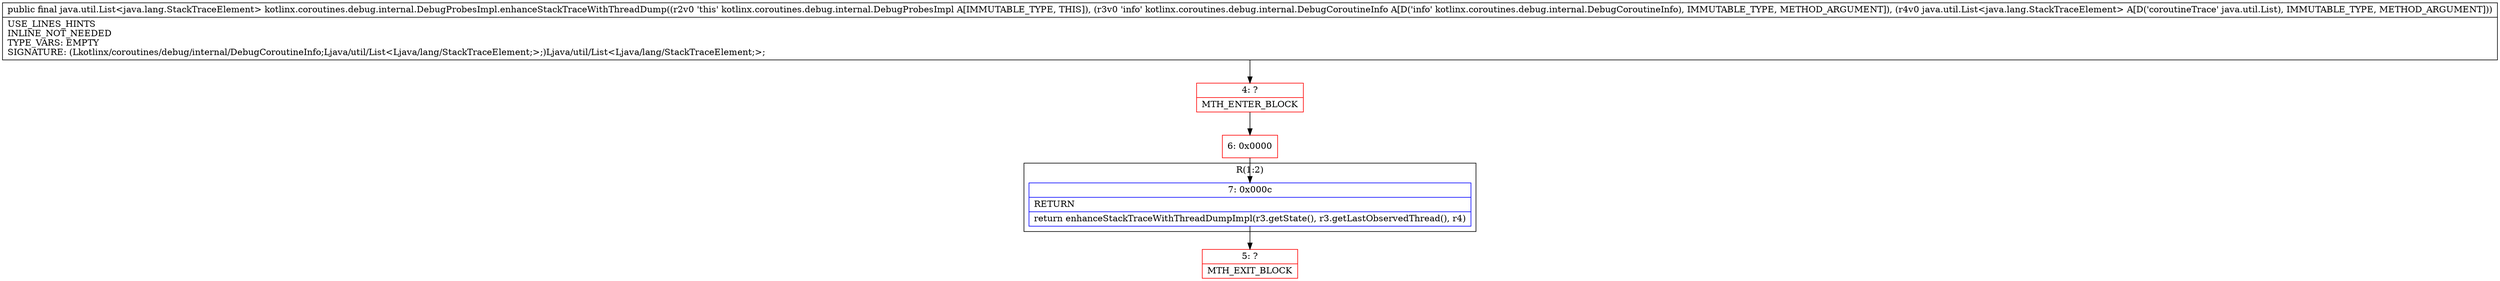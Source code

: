 digraph "CFG forkotlinx.coroutines.debug.internal.DebugProbesImpl.enhanceStackTraceWithThreadDump(Lkotlinx\/coroutines\/debug\/internal\/DebugCoroutineInfo;Ljava\/util\/List;)Ljava\/util\/List;" {
subgraph cluster_Region_666671405 {
label = "R(1:2)";
node [shape=record,color=blue];
Node_7 [shape=record,label="{7\:\ 0x000c|RETURN\l|return enhanceStackTraceWithThreadDumpImpl(r3.getState(), r3.getLastObservedThread(), r4)\l}"];
}
Node_4 [shape=record,color=red,label="{4\:\ ?|MTH_ENTER_BLOCK\l}"];
Node_6 [shape=record,color=red,label="{6\:\ 0x0000}"];
Node_5 [shape=record,color=red,label="{5\:\ ?|MTH_EXIT_BLOCK\l}"];
MethodNode[shape=record,label="{public final java.util.List\<java.lang.StackTraceElement\> kotlinx.coroutines.debug.internal.DebugProbesImpl.enhanceStackTraceWithThreadDump((r2v0 'this' kotlinx.coroutines.debug.internal.DebugProbesImpl A[IMMUTABLE_TYPE, THIS]), (r3v0 'info' kotlinx.coroutines.debug.internal.DebugCoroutineInfo A[D('info' kotlinx.coroutines.debug.internal.DebugCoroutineInfo), IMMUTABLE_TYPE, METHOD_ARGUMENT]), (r4v0 java.util.List\<java.lang.StackTraceElement\> A[D('coroutineTrace' java.util.List), IMMUTABLE_TYPE, METHOD_ARGUMENT]))  | USE_LINES_HINTS\lINLINE_NOT_NEEDED\lTYPE_VARS: EMPTY\lSIGNATURE: (Lkotlinx\/coroutines\/debug\/internal\/DebugCoroutineInfo;Ljava\/util\/List\<Ljava\/lang\/StackTraceElement;\>;)Ljava\/util\/List\<Ljava\/lang\/StackTraceElement;\>;\l}"];
MethodNode -> Node_4;Node_7 -> Node_5;
Node_4 -> Node_6;
Node_6 -> Node_7;
}

